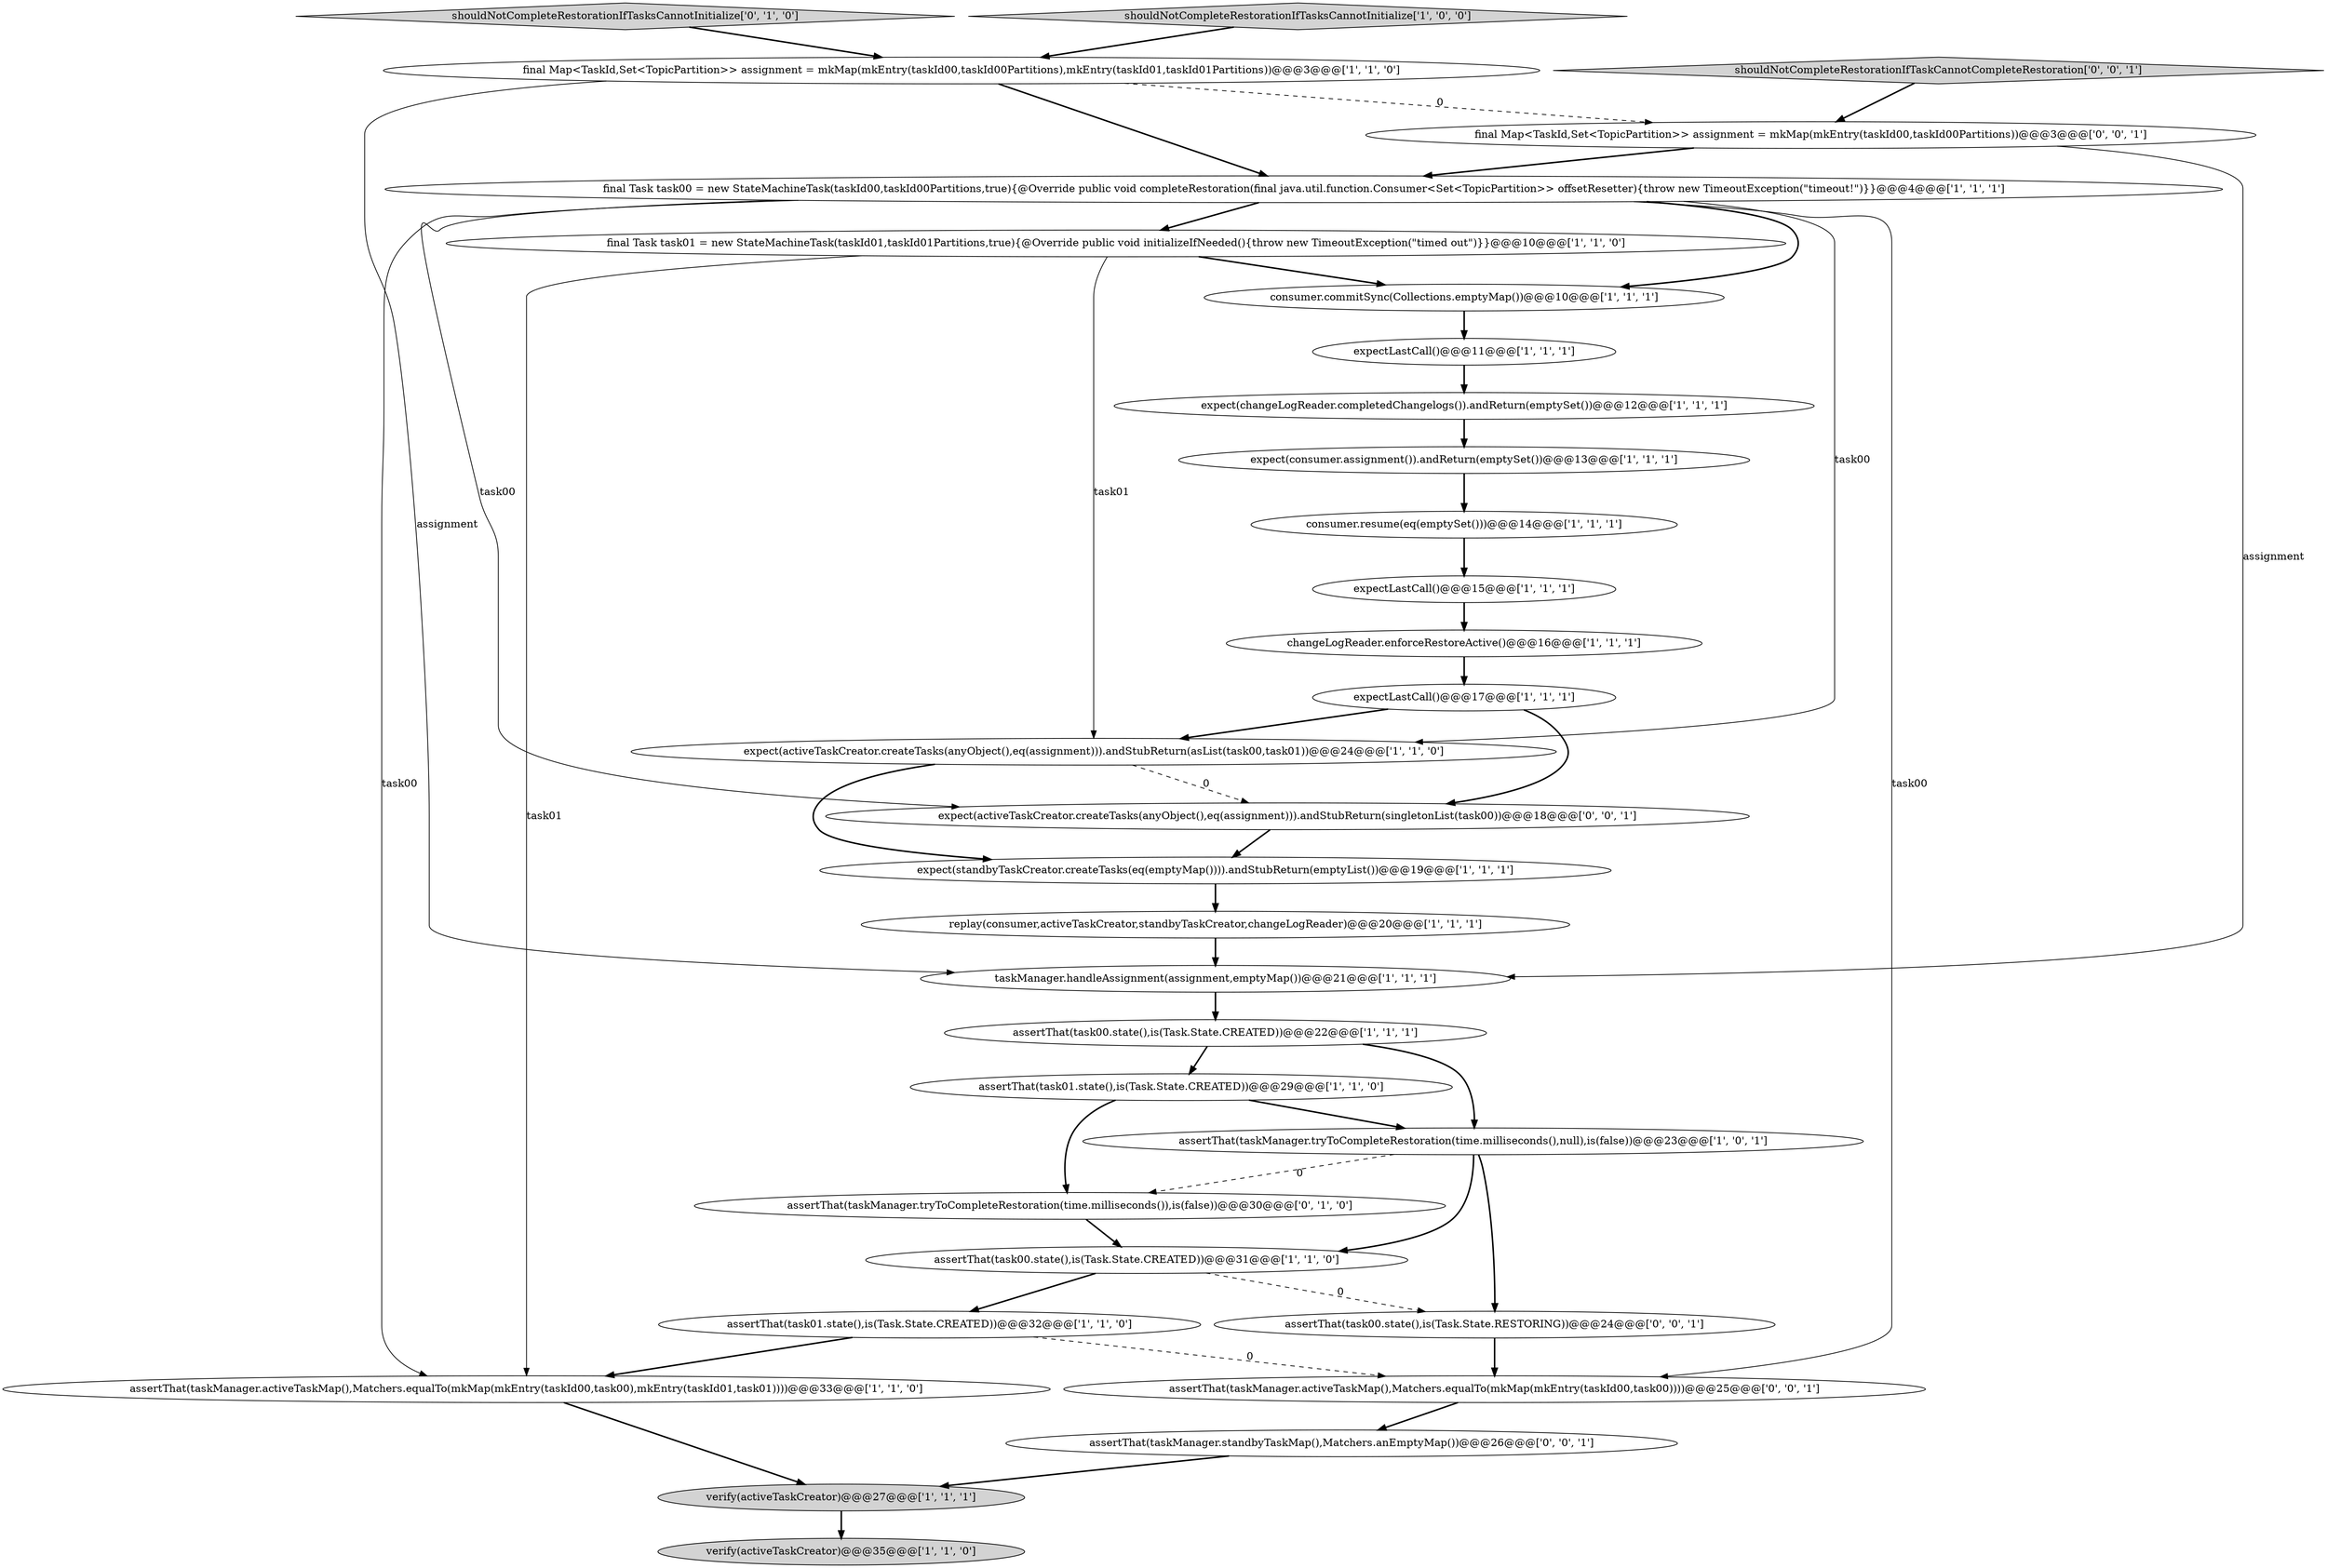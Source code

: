 digraph {
15 [style = filled, label = "assertThat(taskManager.tryToCompleteRestoration(time.milliseconds(),null),is(false))@@@23@@@['1', '0', '1']", fillcolor = white, shape = ellipse image = "AAA0AAABBB1BBB"];
8 [style = filled, label = "final Map<TaskId,Set<TopicPartition>> assignment = mkMap(mkEntry(taskId00,taskId00Partitions),mkEntry(taskId01,taskId01Partitions))@@@3@@@['1', '1', '0']", fillcolor = white, shape = ellipse image = "AAA0AAABBB1BBB"];
1 [style = filled, label = "taskManager.handleAssignment(assignment,emptyMap())@@@21@@@['1', '1', '1']", fillcolor = white, shape = ellipse image = "AAA0AAABBB1BBB"];
27 [style = filled, label = "assertThat(taskManager.standbyTaskMap(),Matchers.anEmptyMap())@@@26@@@['0', '0', '1']", fillcolor = white, shape = ellipse image = "AAA0AAABBB3BBB"];
2 [style = filled, label = "assertThat(task01.state(),is(Task.State.CREATED))@@@29@@@['1', '1', '0']", fillcolor = white, shape = ellipse image = "AAA0AAABBB1BBB"];
17 [style = filled, label = "replay(consumer,activeTaskCreator,standbyTaskCreator,changeLogReader)@@@20@@@['1', '1', '1']", fillcolor = white, shape = ellipse image = "AAA0AAABBB1BBB"];
25 [style = filled, label = "shouldNotCompleteRestorationIfTasksCannotInitialize['0', '1', '0']", fillcolor = lightgray, shape = diamond image = "AAA0AAABBB2BBB"];
4 [style = filled, label = "final Task task01 = new StateMachineTask(taskId01,taskId01Partitions,true){@Override public void initializeIfNeeded(){throw new TimeoutException(\"timed out\")}}@@@10@@@['1', '1', '0']", fillcolor = white, shape = ellipse image = "AAA0AAABBB1BBB"];
18 [style = filled, label = "final Task task00 = new StateMachineTask(taskId00,taskId00Partitions,true){@Override public void completeRestoration(final java.util.function.Consumer<Set<TopicPartition>> offsetResetter){throw new TimeoutException(\"timeout!\")}}@@@4@@@['1', '1', '1']", fillcolor = white, shape = ellipse image = "AAA0AAABBB1BBB"];
19 [style = filled, label = "expect(consumer.assignment()).andReturn(emptySet())@@@13@@@['1', '1', '1']", fillcolor = white, shape = ellipse image = "AAA0AAABBB1BBB"];
6 [style = filled, label = "expect(activeTaskCreator.createTasks(anyObject(),eq(assignment))).andStubReturn(asList(task00,task01))@@@24@@@['1', '1', '0']", fillcolor = white, shape = ellipse image = "AAA0AAABBB1BBB"];
9 [style = filled, label = "verify(activeTaskCreator)@@@35@@@['1', '1', '0']", fillcolor = lightgray, shape = ellipse image = "AAA0AAABBB1BBB"];
22 [style = filled, label = "expectLastCall()@@@11@@@['1', '1', '1']", fillcolor = white, shape = ellipse image = "AAA0AAABBB1BBB"];
7 [style = filled, label = "assertThat(task01.state(),is(Task.State.CREATED))@@@32@@@['1', '1', '0']", fillcolor = white, shape = ellipse image = "AAA0AAABBB1BBB"];
12 [style = filled, label = "expectLastCall()@@@15@@@['1', '1', '1']", fillcolor = white, shape = ellipse image = "AAA0AAABBB1BBB"];
3 [style = filled, label = "assertThat(task00.state(),is(Task.State.CREATED))@@@22@@@['1', '1', '1']", fillcolor = white, shape = ellipse image = "AAA0AAABBB1BBB"];
21 [style = filled, label = "verify(activeTaskCreator)@@@27@@@['1', '1', '1']", fillcolor = lightgray, shape = ellipse image = "AAA0AAABBB1BBB"];
11 [style = filled, label = "assertThat(task00.state(),is(Task.State.CREATED))@@@31@@@['1', '1', '0']", fillcolor = white, shape = ellipse image = "AAA0AAABBB1BBB"];
23 [style = filled, label = "expect(standbyTaskCreator.createTasks(eq(emptyMap()))).andStubReturn(emptyList())@@@19@@@['1', '1', '1']", fillcolor = white, shape = ellipse image = "AAA0AAABBB1BBB"];
14 [style = filled, label = "shouldNotCompleteRestorationIfTasksCannotInitialize['1', '0', '0']", fillcolor = lightgray, shape = diamond image = "AAA0AAABBB1BBB"];
10 [style = filled, label = "expectLastCall()@@@17@@@['1', '1', '1']", fillcolor = white, shape = ellipse image = "AAA0AAABBB1BBB"];
26 [style = filled, label = "assertThat(taskManager.activeTaskMap(),Matchers.equalTo(mkMap(mkEntry(taskId00,task00))))@@@25@@@['0', '0', '1']", fillcolor = white, shape = ellipse image = "AAA0AAABBB3BBB"];
28 [style = filled, label = "assertThat(task00.state(),is(Task.State.RESTORING))@@@24@@@['0', '0', '1']", fillcolor = white, shape = ellipse image = "AAA0AAABBB3BBB"];
29 [style = filled, label = "expect(activeTaskCreator.createTasks(anyObject(),eq(assignment))).andStubReturn(singletonList(task00))@@@18@@@['0', '0', '1']", fillcolor = white, shape = ellipse image = "AAA0AAABBB3BBB"];
13 [style = filled, label = "assertThat(taskManager.activeTaskMap(),Matchers.equalTo(mkMap(mkEntry(taskId00,task00),mkEntry(taskId01,task01))))@@@33@@@['1', '1', '0']", fillcolor = white, shape = ellipse image = "AAA0AAABBB1BBB"];
30 [style = filled, label = "final Map<TaskId,Set<TopicPartition>> assignment = mkMap(mkEntry(taskId00,taskId00Partitions))@@@3@@@['0', '0', '1']", fillcolor = white, shape = ellipse image = "AAA0AAABBB3BBB"];
0 [style = filled, label = "consumer.resume(eq(emptySet()))@@@14@@@['1', '1', '1']", fillcolor = white, shape = ellipse image = "AAA0AAABBB1BBB"];
5 [style = filled, label = "changeLogReader.enforceRestoreActive()@@@16@@@['1', '1', '1']", fillcolor = white, shape = ellipse image = "AAA0AAABBB1BBB"];
31 [style = filled, label = "shouldNotCompleteRestorationIfTaskCannotCompleteRestoration['0', '0', '1']", fillcolor = lightgray, shape = diamond image = "AAA0AAABBB3BBB"];
20 [style = filled, label = "consumer.commitSync(Collections.emptyMap())@@@10@@@['1', '1', '1']", fillcolor = white, shape = ellipse image = "AAA0AAABBB1BBB"];
24 [style = filled, label = "assertThat(taskManager.tryToCompleteRestoration(time.milliseconds()),is(false))@@@30@@@['0', '1', '0']", fillcolor = white, shape = ellipse image = "AAA1AAABBB2BBB"];
16 [style = filled, label = "expect(changeLogReader.completedChangelogs()).andReturn(emptySet())@@@12@@@['1', '1', '1']", fillcolor = white, shape = ellipse image = "AAA0AAABBB1BBB"];
18->6 [style = solid, label="task00"];
18->13 [style = solid, label="task00"];
18->20 [style = bold, label=""];
10->6 [style = bold, label=""];
8->1 [style = solid, label="assignment"];
3->2 [style = bold, label=""];
30->18 [style = bold, label=""];
18->29 [style = solid, label="task00"];
16->19 [style = bold, label=""];
28->26 [style = bold, label=""];
20->22 [style = bold, label=""];
22->16 [style = bold, label=""];
30->1 [style = solid, label="assignment"];
24->11 [style = bold, label=""];
19->0 [style = bold, label=""];
10->29 [style = bold, label=""];
5->10 [style = bold, label=""];
26->27 [style = bold, label=""];
4->20 [style = bold, label=""];
29->23 [style = bold, label=""];
11->7 [style = bold, label=""];
7->13 [style = bold, label=""];
8->18 [style = bold, label=""];
8->30 [style = dashed, label="0"];
15->28 [style = bold, label=""];
4->6 [style = solid, label="task01"];
12->5 [style = bold, label=""];
1->3 [style = bold, label=""];
6->29 [style = dashed, label="0"];
0->12 [style = bold, label=""];
15->11 [style = bold, label=""];
4->13 [style = solid, label="task01"];
18->26 [style = solid, label="task00"];
14->8 [style = bold, label=""];
3->15 [style = bold, label=""];
2->24 [style = bold, label=""];
25->8 [style = bold, label=""];
31->30 [style = bold, label=""];
21->9 [style = bold, label=""];
7->26 [style = dashed, label="0"];
23->17 [style = bold, label=""];
6->23 [style = bold, label=""];
15->24 [style = dashed, label="0"];
2->15 [style = bold, label=""];
11->28 [style = dashed, label="0"];
18->4 [style = bold, label=""];
27->21 [style = bold, label=""];
17->1 [style = bold, label=""];
13->21 [style = bold, label=""];
}

